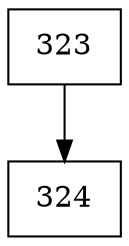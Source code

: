 digraph G {
  node [shape=record];
  node0 [label="{323}"];
  node0 -> node1;
  node1 [label="{324}"];
}
